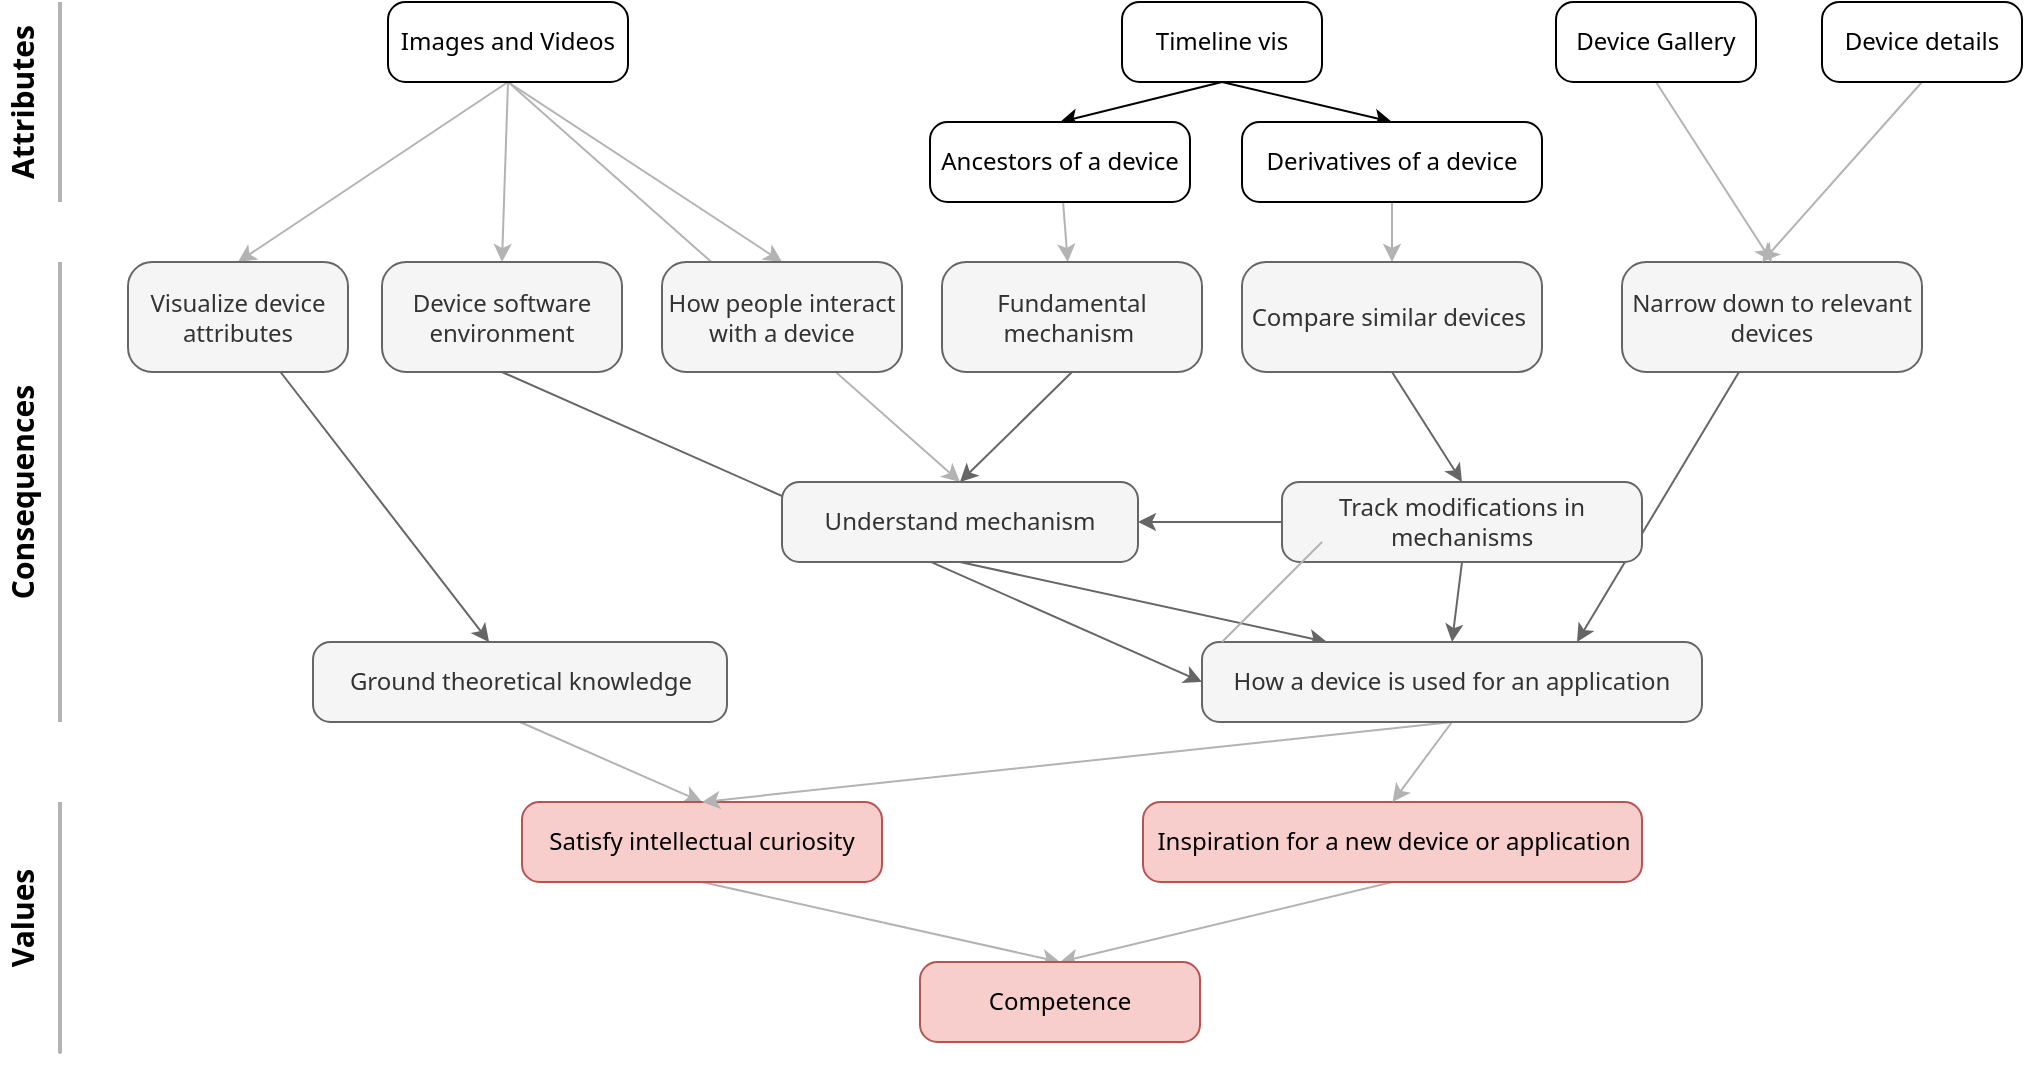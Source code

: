 <mxfile version="14.1.8" type="device"><diagram id="S8XAnsaJLfRMvq4eG8hf" name="Page-1"><mxGraphModel dx="2253" dy="826" grid="1" gridSize="10" guides="1" tooltips="1" connect="1" arrows="1" fold="1" page="1" pageScale="1" pageWidth="827" pageHeight="1169" math="0" shadow="0"><root><mxCell id="0"/><mxCell id="1" parent="0"/><mxCell id="SG6ZxftmMEE_sHwMMzDc-26" style="rounded=0;orthogonalLoop=1;jettySize=auto;html=1;entryX=0.5;entryY=0;entryDx=0;entryDy=0;exitX=0.5;exitY=1;exitDx=0;exitDy=0;strokeColor=#B3B3B3;" edge="1" parent="1" source="SG6ZxftmMEE_sHwMMzDc-1" target="SG6ZxftmMEE_sHwMMzDc-8"><mxGeometry relative="1" as="geometry"/></mxCell><mxCell id="SG6ZxftmMEE_sHwMMzDc-30" style="rounded=0;orthogonalLoop=1;jettySize=auto;html=1;exitX=0.5;exitY=1;exitDx=0;exitDy=0;entryX=0.5;entryY=0;entryDx=0;entryDy=0;strokeColor=#B3B3B3;" edge="1" parent="1" source="SG6ZxftmMEE_sHwMMzDc-1" target="SG6ZxftmMEE_sHwMMzDc-7"><mxGeometry relative="1" as="geometry"/></mxCell><mxCell id="SG6ZxftmMEE_sHwMMzDc-31" style="edgeStyle=none;rounded=0;orthogonalLoop=1;jettySize=auto;html=1;exitX=0.5;exitY=1;exitDx=0;exitDy=0;entryX=0.5;entryY=0;entryDx=0;entryDy=0;strokeColor=#B3B3B3;" edge="1" parent="1" source="SG6ZxftmMEE_sHwMMzDc-1" target="SG6ZxftmMEE_sHwMMzDc-10"><mxGeometry relative="1" as="geometry"/></mxCell><mxCell id="SG6ZxftmMEE_sHwMMzDc-32" style="edgeStyle=none;rounded=0;orthogonalLoop=1;jettySize=auto;html=1;exitX=0.5;exitY=1;exitDx=0;exitDy=0;entryX=0.5;entryY=0;entryDx=0;entryDy=0;strokeColor=#B3B3B3;" edge="1" parent="1" source="SG6ZxftmMEE_sHwMMzDc-1" target="SG6ZxftmMEE_sHwMMzDc-11"><mxGeometry relative="1" as="geometry"/></mxCell><mxCell id="SG6ZxftmMEE_sHwMMzDc-1" value="Images and Videos" style="rounded=1;whiteSpace=wrap;html=1;arcSize=22;fontFamily=segoe UI;" vertex="1" parent="1"><mxGeometry x="143" y="80" width="120" height="40" as="geometry"/></mxCell><mxCell id="SG6ZxftmMEE_sHwMMzDc-39" style="edgeStyle=none;rounded=0;orthogonalLoop=1;jettySize=auto;html=1;exitX=0.5;exitY=1;exitDx=0;exitDy=0;entryX=0.5;entryY=0;entryDx=0;entryDy=0;" edge="1" parent="1" source="SG6ZxftmMEE_sHwMMzDc-6" target="SG6ZxftmMEE_sHwMMzDc-12"><mxGeometry relative="1" as="geometry"/></mxCell><mxCell id="SG6ZxftmMEE_sHwMMzDc-40" style="edgeStyle=none;rounded=0;orthogonalLoop=1;jettySize=auto;html=1;exitX=0.5;exitY=1;exitDx=0;exitDy=0;entryX=0.5;entryY=0;entryDx=0;entryDy=0;" edge="1" parent="1" source="SG6ZxftmMEE_sHwMMzDc-6" target="SG6ZxftmMEE_sHwMMzDc-14"><mxGeometry relative="1" as="geometry"/></mxCell><mxCell id="SG6ZxftmMEE_sHwMMzDc-6" value="Timeline vis" style="rounded=1;whiteSpace=wrap;html=1;arcSize=22;fontFamily=segoe UI;" vertex="1" parent="1"><mxGeometry x="510" y="80" width="100" height="40" as="geometry"/></mxCell><mxCell id="SG6ZxftmMEE_sHwMMzDc-45" style="edgeStyle=none;rounded=0;orthogonalLoop=1;jettySize=auto;html=1;exitX=0.5;exitY=1;exitDx=0;exitDy=0;entryX=0;entryY=0.5;entryDx=0;entryDy=0;strokeColor=#666666;fillColor=#f5f5f5;" edge="1" parent="1" source="SG6ZxftmMEE_sHwMMzDc-7" target="SG6ZxftmMEE_sHwMMzDc-23"><mxGeometry relative="1" as="geometry"/></mxCell><mxCell id="SG6ZxftmMEE_sHwMMzDc-7" value="Device software environment" style="rounded=1;whiteSpace=wrap;html=1;fillColor=#f5f5f5;arcSize=22;fontFamily=segoe UI;strokeColor=#666666;fontColor=#333333;" vertex="1" parent="1"><mxGeometry x="140" y="210" width="120" height="55" as="geometry"/></mxCell><mxCell id="SG6ZxftmMEE_sHwMMzDc-27" style="rounded=0;orthogonalLoop=1;jettySize=auto;html=1;strokeColor=#666666;fillColor=#f5f5f5;" edge="1" parent="1" source="SG6ZxftmMEE_sHwMMzDc-8" target="SG6ZxftmMEE_sHwMMzDc-9"><mxGeometry relative="1" as="geometry"/></mxCell><mxCell id="SG6ZxftmMEE_sHwMMzDc-8" value="Visualize device attributes" style="rounded=1;whiteSpace=wrap;html=1;fillColor=#f5f5f5;arcSize=22;fontFamily=segoe UI;strokeColor=#666666;fontColor=#333333;" vertex="1" parent="1"><mxGeometry x="13" y="210" width="110" height="55" as="geometry"/></mxCell><mxCell id="SG6ZxftmMEE_sHwMMzDc-51" style="edgeStyle=none;rounded=0;orthogonalLoop=1;jettySize=auto;html=1;exitX=0.5;exitY=1;exitDx=0;exitDy=0;strokeColor=#B3B3B3;" edge="1" parent="1" source="SG6ZxftmMEE_sHwMMzDc-9"><mxGeometry relative="1" as="geometry"><mxPoint x="300" y="480" as="targetPoint"/></mxGeometry></mxCell><mxCell id="SG6ZxftmMEE_sHwMMzDc-9" value="Ground theoretical knowledge" style="rounded=1;whiteSpace=wrap;html=1;fillColor=#f5f5f5;arcSize=22;fontFamily=segoe UI;strokeColor=#666666;fontColor=#333333;" vertex="1" parent="1"><mxGeometry x="105.5" y="400" width="207" height="40" as="geometry"/></mxCell><mxCell id="SG6ZxftmMEE_sHwMMzDc-10" value="How people interact with a device" style="rounded=1;whiteSpace=wrap;html=1;fillColor=#f5f5f5;arcSize=22;fontFamily=segoe UI;strokeColor=#666666;fontColor=#333333;" vertex="1" parent="1"><mxGeometry x="280" y="210" width="120" height="55" as="geometry"/></mxCell><mxCell id="SG6ZxftmMEE_sHwMMzDc-48" style="edgeStyle=none;rounded=0;orthogonalLoop=1;jettySize=auto;html=1;exitX=0.5;exitY=1;exitDx=0;exitDy=0;entryX=0.25;entryY=0;entryDx=0;entryDy=0;strokeColor=#666666;fillColor=#f5f5f5;" edge="1" parent="1" source="SG6ZxftmMEE_sHwMMzDc-11" target="SG6ZxftmMEE_sHwMMzDc-23"><mxGeometry relative="1" as="geometry"/></mxCell><mxCell id="SG6ZxftmMEE_sHwMMzDc-11" value="Understand mechanism" style="rounded=1;whiteSpace=wrap;html=1;fillColor=#f5f5f5;arcSize=22;fontFamily=segoe UI;strokeColor=#666666;fontColor=#333333;" vertex="1" parent="1"><mxGeometry x="340" y="320" width="178" height="40" as="geometry"/></mxCell><mxCell id="SG6ZxftmMEE_sHwMMzDc-38" value="" style="edgeStyle=none;rounded=0;orthogonalLoop=1;jettySize=auto;html=1;strokeColor=#B3B3B3;" edge="1" parent="1" source="SG6ZxftmMEE_sHwMMzDc-12" target="SG6ZxftmMEE_sHwMMzDc-13"><mxGeometry relative="1" as="geometry"/></mxCell><mxCell id="SG6ZxftmMEE_sHwMMzDc-12" value="Ancestors of a device" style="rounded=1;whiteSpace=wrap;html=1;arcSize=22;fontFamily=segoe UI;" vertex="1" parent="1"><mxGeometry x="414" y="140" width="130" height="40" as="geometry"/></mxCell><mxCell id="SG6ZxftmMEE_sHwMMzDc-33" style="edgeStyle=none;rounded=0;orthogonalLoop=1;jettySize=auto;html=1;exitX=0.5;exitY=1;exitDx=0;exitDy=0;entryX=0.5;entryY=0;entryDx=0;entryDy=0;strokeColor=#666666;fillColor=#f5f5f5;" edge="1" parent="1" source="SG6ZxftmMEE_sHwMMzDc-13" target="SG6ZxftmMEE_sHwMMzDc-11"><mxGeometry relative="1" as="geometry"/></mxCell><mxCell id="SG6ZxftmMEE_sHwMMzDc-13" value="Fundamental mechanism&amp;nbsp;" style="rounded=1;whiteSpace=wrap;html=1;fillColor=#f5f5f5;arcSize=22;fontFamily=segoe UI;strokeColor=#666666;fontColor=#333333;" vertex="1" parent="1"><mxGeometry x="420" y="210" width="130" height="55" as="geometry"/></mxCell><mxCell id="SG6ZxftmMEE_sHwMMzDc-37" style="edgeStyle=none;rounded=0;orthogonalLoop=1;jettySize=auto;html=1;exitX=0.5;exitY=1;exitDx=0;exitDy=0;strokeColor=#B3B3B3;" edge="1" parent="1" source="SG6ZxftmMEE_sHwMMzDc-14" target="SG6ZxftmMEE_sHwMMzDc-15"><mxGeometry relative="1" as="geometry"/></mxCell><mxCell id="SG6ZxftmMEE_sHwMMzDc-14" value="Derivatives of a device" style="rounded=1;whiteSpace=wrap;html=1;arcSize=22;fontFamily=segoe UI;" vertex="1" parent="1"><mxGeometry x="570" y="140" width="150" height="40" as="geometry"/></mxCell><mxCell id="SG6ZxftmMEE_sHwMMzDc-34" style="edgeStyle=none;rounded=0;orthogonalLoop=1;jettySize=auto;html=1;exitX=0.5;exitY=1;exitDx=0;exitDy=0;entryX=0.5;entryY=0;entryDx=0;entryDy=0;strokeColor=#666666;fillColor=#f5f5f5;" edge="1" parent="1" source="SG6ZxftmMEE_sHwMMzDc-15" target="SG6ZxftmMEE_sHwMMzDc-16"><mxGeometry relative="1" as="geometry"/></mxCell><mxCell id="SG6ZxftmMEE_sHwMMzDc-15" value="Compare similar devices&amp;nbsp;" style="rounded=1;whiteSpace=wrap;html=1;fillColor=#f5f5f5;arcSize=22;fontFamily=segoe UI;strokeColor=#666666;fontColor=#333333;" vertex="1" parent="1"><mxGeometry x="570" y="210" width="150" height="55" as="geometry"/></mxCell><mxCell id="SG6ZxftmMEE_sHwMMzDc-35" style="edgeStyle=none;rounded=0;orthogonalLoop=1;jettySize=auto;html=1;strokeColor=#666666;fillColor=#f5f5f5;" edge="1" parent="1" source="SG6ZxftmMEE_sHwMMzDc-16" target="SG6ZxftmMEE_sHwMMzDc-11"><mxGeometry relative="1" as="geometry"/></mxCell><mxCell id="SG6ZxftmMEE_sHwMMzDc-52" style="edgeStyle=none;rounded=0;orthogonalLoop=1;jettySize=auto;html=1;exitX=0.5;exitY=1;exitDx=0;exitDy=0;entryX=0.5;entryY=0;entryDx=0;entryDy=0;strokeColor=#B3B3B3;" edge="1" parent="1" source="SG6ZxftmMEE_sHwMMzDc-18" target="SG6ZxftmMEE_sHwMMzDc-25"><mxGeometry relative="1" as="geometry"/></mxCell><mxCell id="SG6ZxftmMEE_sHwMMzDc-18" value="Satisfy intellectual curiosity" style="rounded=1;whiteSpace=wrap;html=1;fillColor=#f8cecc;arcSize=22;fontFamily=segoe UI;strokeColor=#b85450;" vertex="1" parent="1"><mxGeometry x="210" y="480" width="180" height="40" as="geometry"/></mxCell><mxCell id="SG6ZxftmMEE_sHwMMzDc-53" style="edgeStyle=none;rounded=0;orthogonalLoop=1;jettySize=auto;html=1;exitX=0.5;exitY=1;exitDx=0;exitDy=0;entryX=0.5;entryY=0;entryDx=0;entryDy=0;strokeColor=#B3B3B3;" edge="1" parent="1" source="SG6ZxftmMEE_sHwMMzDc-19" target="SG6ZxftmMEE_sHwMMzDc-25"><mxGeometry relative="1" as="geometry"/></mxCell><mxCell id="SG6ZxftmMEE_sHwMMzDc-19" value="Inspiration for a new device or application" style="rounded=1;whiteSpace=wrap;html=1;fillColor=#f8cecc;arcSize=22;fontFamily=segoe UI;strokeColor=#b85450;" vertex="1" parent="1"><mxGeometry x="520.5" y="480" width="249.5" height="40" as="geometry"/></mxCell><mxCell id="SG6ZxftmMEE_sHwMMzDc-43" style="edgeStyle=none;rounded=0;orthogonalLoop=1;jettySize=auto;html=1;entryX=0.75;entryY=0;entryDx=0;entryDy=0;strokeColor=#666666;fillColor=#f5f5f5;" edge="1" parent="1" source="SG6ZxftmMEE_sHwMMzDc-20" target="SG6ZxftmMEE_sHwMMzDc-23"><mxGeometry relative="1" as="geometry"/></mxCell><mxCell id="SG6ZxftmMEE_sHwMMzDc-20" value="Narrow down to relevant devices" style="rounded=1;whiteSpace=wrap;html=1;fillColor=#f5f5f5;arcSize=22;fontFamily=segoe UI;strokeColor=#666666;fontColor=#333333;" vertex="1" parent="1"><mxGeometry x="760" y="210" width="150" height="55" as="geometry"/></mxCell><mxCell id="SG6ZxftmMEE_sHwMMzDc-41" style="edgeStyle=none;rounded=0;orthogonalLoop=1;jettySize=auto;html=1;exitX=0.5;exitY=1;exitDx=0;exitDy=0;entryX=0.5;entryY=0;entryDx=0;entryDy=0;strokeColor=#B3B3B3;" edge="1" parent="1" source="SG6ZxftmMEE_sHwMMzDc-21" target="SG6ZxftmMEE_sHwMMzDc-20"><mxGeometry relative="1" as="geometry"/></mxCell><mxCell id="SG6ZxftmMEE_sHwMMzDc-21" value="Device Gallery" style="rounded=1;whiteSpace=wrap;html=1;arcSize=22;fontFamily=segoe UI;" vertex="1" parent="1"><mxGeometry x="727" y="80" width="100" height="40" as="geometry"/></mxCell><mxCell id="SG6ZxftmMEE_sHwMMzDc-42" style="edgeStyle=none;rounded=0;orthogonalLoop=1;jettySize=auto;html=1;exitX=0.5;exitY=1;exitDx=0;exitDy=0;strokeColor=#B3B3B3;" edge="1" parent="1" source="SG6ZxftmMEE_sHwMMzDc-22"><mxGeometry relative="1" as="geometry"><mxPoint x="830" y="210" as="targetPoint"/></mxGeometry></mxCell><mxCell id="SG6ZxftmMEE_sHwMMzDc-22" value="Device details" style="rounded=1;whiteSpace=wrap;html=1;arcSize=22;fontFamily=segoe UI;" vertex="1" parent="1"><mxGeometry x="860" y="80" width="100" height="40" as="geometry"/></mxCell><mxCell id="SG6ZxftmMEE_sHwMMzDc-49" style="edgeStyle=none;rounded=0;orthogonalLoop=1;jettySize=auto;html=1;exitX=0.5;exitY=1;exitDx=0;exitDy=0;entryX=0.5;entryY=0;entryDx=0;entryDy=0;strokeColor=#B3B3B3;" edge="1" parent="1" source="SG6ZxftmMEE_sHwMMzDc-23" target="SG6ZxftmMEE_sHwMMzDc-19"><mxGeometry relative="1" as="geometry"/></mxCell><mxCell id="SG6ZxftmMEE_sHwMMzDc-50" style="edgeStyle=none;rounded=0;orthogonalLoop=1;jettySize=auto;html=1;exitX=0.5;exitY=1;exitDx=0;exitDy=0;entryX=0.5;entryY=0;entryDx=0;entryDy=0;strokeColor=#B3B3B3;" edge="1" parent="1" source="SG6ZxftmMEE_sHwMMzDc-23" target="SG6ZxftmMEE_sHwMMzDc-18"><mxGeometry relative="1" as="geometry"/></mxCell><mxCell id="SG6ZxftmMEE_sHwMMzDc-23" value="How a device is used for an application" style="rounded=1;whiteSpace=wrap;html=1;fillColor=#f5f5f5;arcSize=22;fontFamily=segoe UI;strokeColor=#666666;fontColor=#333333;" vertex="1" parent="1"><mxGeometry x="550" y="400" width="250" height="40" as="geometry"/></mxCell><mxCell id="SG6ZxftmMEE_sHwMMzDc-25" value="Competence" style="rounded=1;whiteSpace=wrap;html=1;fillColor=#f8cecc;arcSize=22;fontFamily=segoe UI;strokeColor=#b85450;" vertex="1" parent="1"><mxGeometry x="409" y="560" width="140" height="40" as="geometry"/></mxCell><mxCell id="SG6ZxftmMEE_sHwMMzDc-46" style="edgeStyle=none;rounded=0;orthogonalLoop=1;jettySize=auto;html=1;exitX=0.5;exitY=1;exitDx=0;exitDy=0;entryX=0.5;entryY=0;entryDx=0;entryDy=0;strokeColor=#666666;fillColor=#f5f5f5;" edge="1" parent="1" source="SG6ZxftmMEE_sHwMMzDc-16" target="SG6ZxftmMEE_sHwMMzDc-23"><mxGeometry relative="1" as="geometry"/></mxCell><mxCell id="SG6ZxftmMEE_sHwMMzDc-16" value="Track modifications in mechanisms" style="rounded=1;whiteSpace=wrap;html=1;fillColor=#f5f5f5;arcSize=22;fontFamily=segoe UI;strokeColor=#666666;fontColor=#333333;" vertex="1" parent="1"><mxGeometry x="590" y="320" width="180" height="40" as="geometry"/></mxCell><mxCell id="SG6ZxftmMEE_sHwMMzDc-54" value="" style="endArrow=none;html=1;strokeColor=#B3B3B3;" edge="1" parent="1"><mxGeometry width="50" height="50" relative="1" as="geometry"><mxPoint x="560" y="400" as="sourcePoint"/><mxPoint x="610" y="350" as="targetPoint"/></mxGeometry></mxCell><mxCell id="SG6ZxftmMEE_sHwMMzDc-55" value="" style="endArrow=none;html=1;strokeColor=#B3B3B3;strokeWidth=2;" edge="1" parent="1"><mxGeometry width="50" height="50" relative="1" as="geometry"><mxPoint x="-21" y="180" as="sourcePoint"/><mxPoint x="-21" y="80" as="targetPoint"/></mxGeometry></mxCell><mxCell id="SG6ZxftmMEE_sHwMMzDc-56" value="" style="endArrow=none;html=1;strokeColor=#B3B3B3;strokeWidth=2;" edge="1" parent="1"><mxGeometry width="50" height="50" relative="1" as="geometry"><mxPoint x="-21" y="440" as="sourcePoint"/><mxPoint x="-21" y="210" as="targetPoint"/></mxGeometry></mxCell><mxCell id="SG6ZxftmMEE_sHwMMzDc-57" value="" style="endArrow=none;html=1;strokeColor=#B3B3B3;strokeWidth=2;" edge="1" parent="1"><mxGeometry width="50" height="50" relative="1" as="geometry"><mxPoint x="-21" y="480" as="sourcePoint"/><mxPoint x="-21" y="480" as="targetPoint"/><Array as="points"><mxPoint x="-21" y="610"/></Array></mxGeometry></mxCell><mxCell id="SG6ZxftmMEE_sHwMMzDc-58" value="Attributes" style="text;html=1;strokeColor=none;fillColor=none;align=center;verticalAlign=middle;whiteSpace=wrap;rounded=0;fontFamily=segoe UI;fontStyle=1;rotation=270;fontSize=15;" vertex="1" parent="1"><mxGeometry x="-61" y="120" width="40" height="20" as="geometry"/></mxCell><mxCell id="SG6ZxftmMEE_sHwMMzDc-59" value="Consequences" style="text;html=1;strokeColor=none;fillColor=none;align=center;verticalAlign=middle;whiteSpace=wrap;rounded=0;fontFamily=segoe UI;fontStyle=1;rotation=270;fontSize=15;" vertex="1" parent="1"><mxGeometry x="-61" y="315" width="40" height="20" as="geometry"/></mxCell><mxCell id="SG6ZxftmMEE_sHwMMzDc-60" value="Values" style="text;html=1;strokeColor=none;fillColor=none;align=center;verticalAlign=middle;whiteSpace=wrap;rounded=0;fontFamily=segoe UI;fontStyle=1;rotation=270;fontSize=15;" vertex="1" parent="1"><mxGeometry x="-61" y="528" width="40" height="20" as="geometry"/></mxCell></root></mxGraphModel></diagram></mxfile>